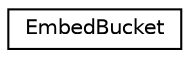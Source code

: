 digraph G
{
  edge [fontname="Helvetica",fontsize="10",labelfontname="Helvetica",labelfontsize="10"];
  node [fontname="Helvetica",fontsize="10",shape=record];
  rankdir=LR;
  Node1 [label="EmbedBucket",height=0.2,width=0.4,color="black", fillcolor="white", style="filled",URL="$d1/dd8/structEmbedBucket.html"];
}
